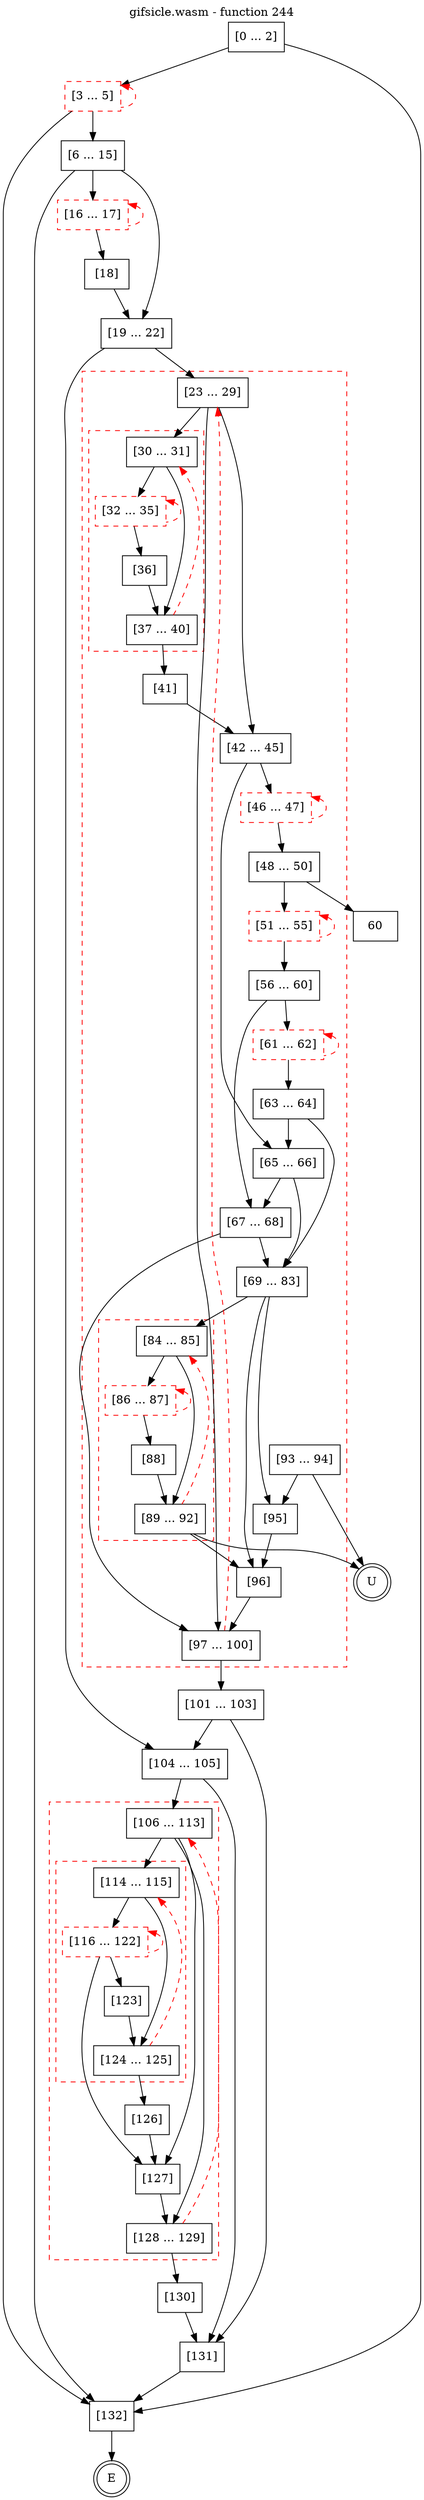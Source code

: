 digraph finite_state_machine {
    label = "gifsicle.wasm - function 244"
    labelloc =  t
    labelfontsize = 16
    labelfontcolor = black
    labelfontname = "Helvetica"
    node [shape = doublecircle]; E U ;
    node [shape = box];
    node [shape=box, color=black, style=solid] 0[label="[0 ... 2]"]
    node [shape=box, color=red, style=dashed] 3[label="[3 ... 5]"]
    node [shape=box, color=black, style=solid] 6[label="[6 ... 15]"]
    node [shape=box, color=red, style=dashed] 16[label="[16 ... 17]"]
    node [shape=box, color=black, style=solid] 18[label="[18]"]
    node [shape=box, color=black, style=solid] 19[label="[19 ... 22]"]
    subgraph cluster_23{
    label = "";
    style = dashed color = red;
    node [shape=box, color=black, style=solid] 23[label="[23 ... 29]"]
    subgraph cluster_30{
    label = "";
    style = dashed color = red;
    node [shape=box, color=black, style=solid] 30[label="[30 ... 31]"]
    node [shape=box, color=red, style=dashed] 32[label="[32 ... 35]"]
    node [shape=box, color=black, style=solid] 36[label="[36]"]
    node [shape=box, color=black, style=solid] 37[label="[37 ... 40]"]
    }
    node [shape=box, color=black, style=solid] 41[label="[41]"]
    node [shape=box, color=black, style=solid] 42[label="[42 ... 45]"]
    node [shape=box, color=red, style=dashed] 46[label="[46 ... 47]"]
    node [shape=box, color=black, style=solid] 48[label="[48 ... 50]"]
    node [shape=box, color=red, style=dashed] 51[label="[51 ... 55]"]
    node [shape=box, color=black, style=solid] 56[label="[56 ... 60]"]
    node [shape=box, color=red, style=dashed] 61[label="[61 ... 62]"]
    node [shape=box, color=black, style=solid] 63[label="[63 ... 64]"]
    node [shape=box, color=black, style=solid] 65[label="[65 ... 66]"]
    node [shape=box, color=black, style=solid] 67[label="[67 ... 68]"]
    node [shape=box, color=black, style=solid] 69[label="[69 ... 83]"]
    subgraph cluster_84{
    label = "";
    style = dashed color = red;
    node [shape=box, color=black, style=solid] 84[label="[84 ... 85]"]
    node [shape=box, color=red, style=dashed] 86[label="[86 ... 87]"]
    node [shape=box, color=black, style=solid] 88[label="[88]"]
    node [shape=box, color=black, style=solid] 89[label="[89 ... 92]"]
    }
    node [shape=box, color=black, style=solid] 93[label="[93 ... 94]"]
    node [shape=box, color=black, style=solid] 95[label="[95]"]
    node [shape=box, color=black, style=solid] 96[label="[96]"]
    node [shape=box, color=black, style=solid] 97[label="[97 ... 100]"]
    }
    node [shape=box, color=black, style=solid] 101[label="[101 ... 103]"]
    node [shape=box, color=black, style=solid] 104[label="[104 ... 105]"]
    subgraph cluster_106{
    label = "";
    style = dashed color = red;
    node [shape=box, color=black, style=solid] 106[label="[106 ... 113]"]
    subgraph cluster_114{
    label = "";
    style = dashed color = red;
    node [shape=box, color=black, style=solid] 114[label="[114 ... 115]"]
    node [shape=box, color=red, style=dashed] 116[label="[116 ... 122]"]
    node [shape=box, color=black, style=solid] 123[label="[123]"]
    node [shape=box, color=black, style=solid] 124[label="[124 ... 125]"]
    }
    node [shape=box, color=black, style=solid] 126[label="[126]"]
    node [shape=box, color=black, style=solid] 127[label="[127]"]
    node [shape=box, color=black, style=solid] 128[label="[128 ... 129]"]
    }
    node [shape=box, color=black, style=solid] 130[label="[130]"]
    node [shape=box, color=black, style=solid] 131[label="[131]"]
    node [shape=box, color=black, style=solid] 132[label="[132]"]
    node [shape=box, color=black, style=solid] U[label="U"]
    0 -> 3;
    0 -> 132;
    3 -> 6;
    3 -> 132;
    3 -> 3[style="dashed" color="red" dir=back];
    6 -> 16;
    6 -> 19;
    6 -> 132;
    16 -> 18;
    16 -> 16[style="dashed" color="red" dir=back];
    18 -> 19;
    19 -> 23;
    19 -> 104;
    23 -> 30;
    23 -> 42;
    23 -> 97;
    30 -> 32;
    30 -> 37;
    32 -> 36;
    32 -> 32[style="dashed" color="red" dir=back];
    36 -> 37;
    37 -> 30[style="dashed" color="red"];
    37 -> 41;
    41 -> 42;
    42 -> 46;
    42 -> 65;
    46 -> 48;
    46 -> 46[style="dashed" color="red" dir=back];
    48 -> 51;
    48 -> 60;
    51 -> 56;
    51 -> 51[style="dashed" color="red" dir=back];
    56 -> 61;
    56 -> 67;
    61 -> 63;
    61 -> 61[style="dashed" color="red" dir=back];
    63 -> 65;
    63 -> 69;
    65 -> 67;
    65 -> 69;
    67 -> 69;
    67 -> 97;
    69 -> 84;
    69 -> 95;
    69 -> 96;
    84 -> 86;
    84 -> 89;
    86 -> 88;
    86 -> 86[style="dashed" color="red" dir=back];
    88 -> 89;
    89 -> 84[style="dashed" color="red"];
    89 -> 96;
    89 -> U;
    93 -> 95;
    93 -> U;
    95 -> 96;
    96 -> 97;
    97 -> 23[style="dashed" color="red"];
    97 -> 101;
    101 -> 104;
    101 -> 131;
    104 -> 106;
    104 -> 131;
    106 -> 114;
    106 -> 127;
    106 -> 128;
    114 -> 116;
    114 -> 124;
    116 -> 123;
    116 -> 127;
    116 -> 116[style="dashed" color="red" dir=back];
    123 -> 124;
    124 -> 114[style="dashed" color="red"];
    124 -> 126;
    126 -> 127;
    127 -> 128;
    128 -> 106[style="dashed" color="red"];
    128 -> 130;
    130 -> 131;
    131 -> 132;
    132 -> E;
}
